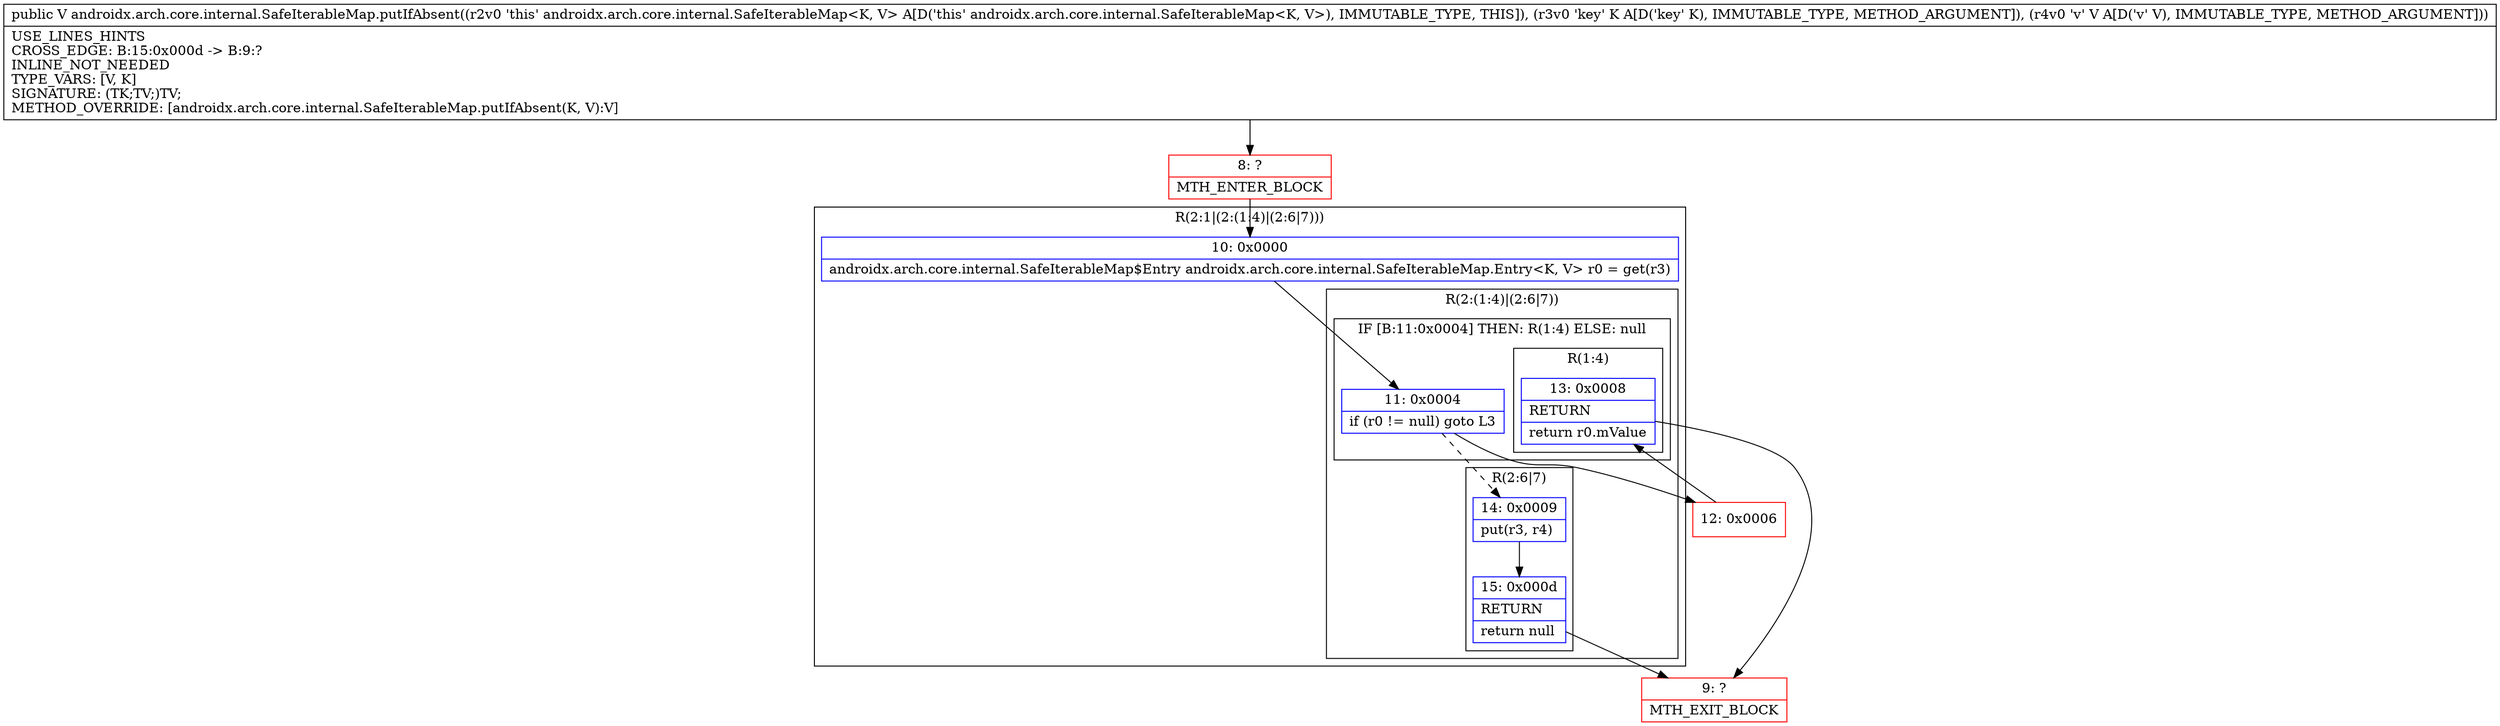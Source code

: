digraph "CFG forandroidx.arch.core.internal.SafeIterableMap.putIfAbsent(Ljava\/lang\/Object;Ljava\/lang\/Object;)Ljava\/lang\/Object;" {
subgraph cluster_Region_1286521636 {
label = "R(2:1|(2:(1:4)|(2:6|7)))";
node [shape=record,color=blue];
Node_10 [shape=record,label="{10\:\ 0x0000|androidx.arch.core.internal.SafeIterableMap$Entry androidx.arch.core.internal.SafeIterableMap.Entry\<K, V\> r0 = get(r3)\l}"];
subgraph cluster_Region_1184055040 {
label = "R(2:(1:4)|(2:6|7))";
node [shape=record,color=blue];
subgraph cluster_IfRegion_541595182 {
label = "IF [B:11:0x0004] THEN: R(1:4) ELSE: null";
node [shape=record,color=blue];
Node_11 [shape=record,label="{11\:\ 0x0004|if (r0 != null) goto L3\l}"];
subgraph cluster_Region_1646122660 {
label = "R(1:4)";
node [shape=record,color=blue];
Node_13 [shape=record,label="{13\:\ 0x0008|RETURN\l|return r0.mValue\l}"];
}
}
subgraph cluster_Region_1732406408 {
label = "R(2:6|7)";
node [shape=record,color=blue];
Node_14 [shape=record,label="{14\:\ 0x0009|put(r3, r4)\l}"];
Node_15 [shape=record,label="{15\:\ 0x000d|RETURN\l|return null\l}"];
}
}
}
Node_8 [shape=record,color=red,label="{8\:\ ?|MTH_ENTER_BLOCK\l}"];
Node_12 [shape=record,color=red,label="{12\:\ 0x0006}"];
Node_9 [shape=record,color=red,label="{9\:\ ?|MTH_EXIT_BLOCK\l}"];
MethodNode[shape=record,label="{public V androidx.arch.core.internal.SafeIterableMap.putIfAbsent((r2v0 'this' androidx.arch.core.internal.SafeIterableMap\<K, V\> A[D('this' androidx.arch.core.internal.SafeIterableMap\<K, V\>), IMMUTABLE_TYPE, THIS]), (r3v0 'key' K A[D('key' K), IMMUTABLE_TYPE, METHOD_ARGUMENT]), (r4v0 'v' V A[D('v' V), IMMUTABLE_TYPE, METHOD_ARGUMENT]))  | USE_LINES_HINTS\lCROSS_EDGE: B:15:0x000d \-\> B:9:?\lINLINE_NOT_NEEDED\lTYPE_VARS: [V, K]\lSIGNATURE: (TK;TV;)TV;\lMETHOD_OVERRIDE: [androidx.arch.core.internal.SafeIterableMap.putIfAbsent(K, V):V]\l}"];
MethodNode -> Node_8;Node_10 -> Node_11;
Node_11 -> Node_12;
Node_11 -> Node_14[style=dashed];
Node_13 -> Node_9;
Node_14 -> Node_15;
Node_15 -> Node_9;
Node_8 -> Node_10;
Node_12 -> Node_13;
}

